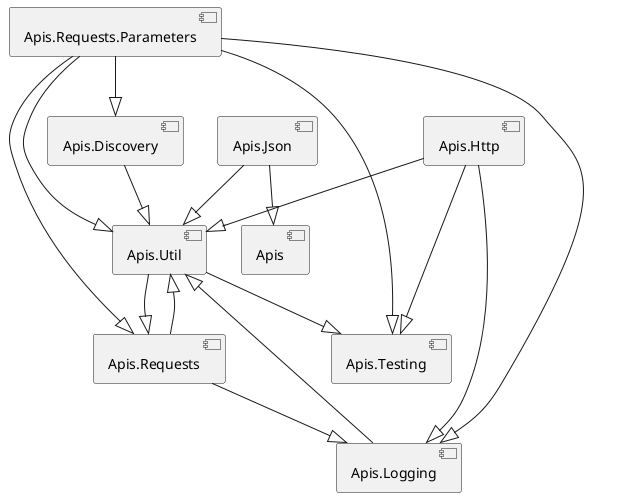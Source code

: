 @startuml
[Apis.Util] --|> [Apis.Testing]
[Apis.Util] --|> [Apis.Requests]
[Apis.Requests] --|> [Apis.Util]
[Apis.Requests] --|> [Apis.Logging]
[Apis.Requests.Parameters] --|> [Apis.Util]
[Apis.Requests.Parameters] --|> [Apis.Testing]
[Apis.Requests.Parameters] --|> [Apis.Requests]
[Apis.Requests.Parameters] --|> [Apis.Logging]
[Apis.Requests.Parameters] --|> [Apis.Discovery]
[Apis.Logging] --|> [Apis.Util]
[Apis.Json] --|> [Apis]
[Apis.Json] --|> [Apis.Util]
[Apis.Http] --|> [Apis.Util]
[Apis.Http] --|> [Apis.Testing]
[Apis.Http] --|> [Apis.Logging]
[Apis.Discovery] --|> [Apis.Util]
@enduml
